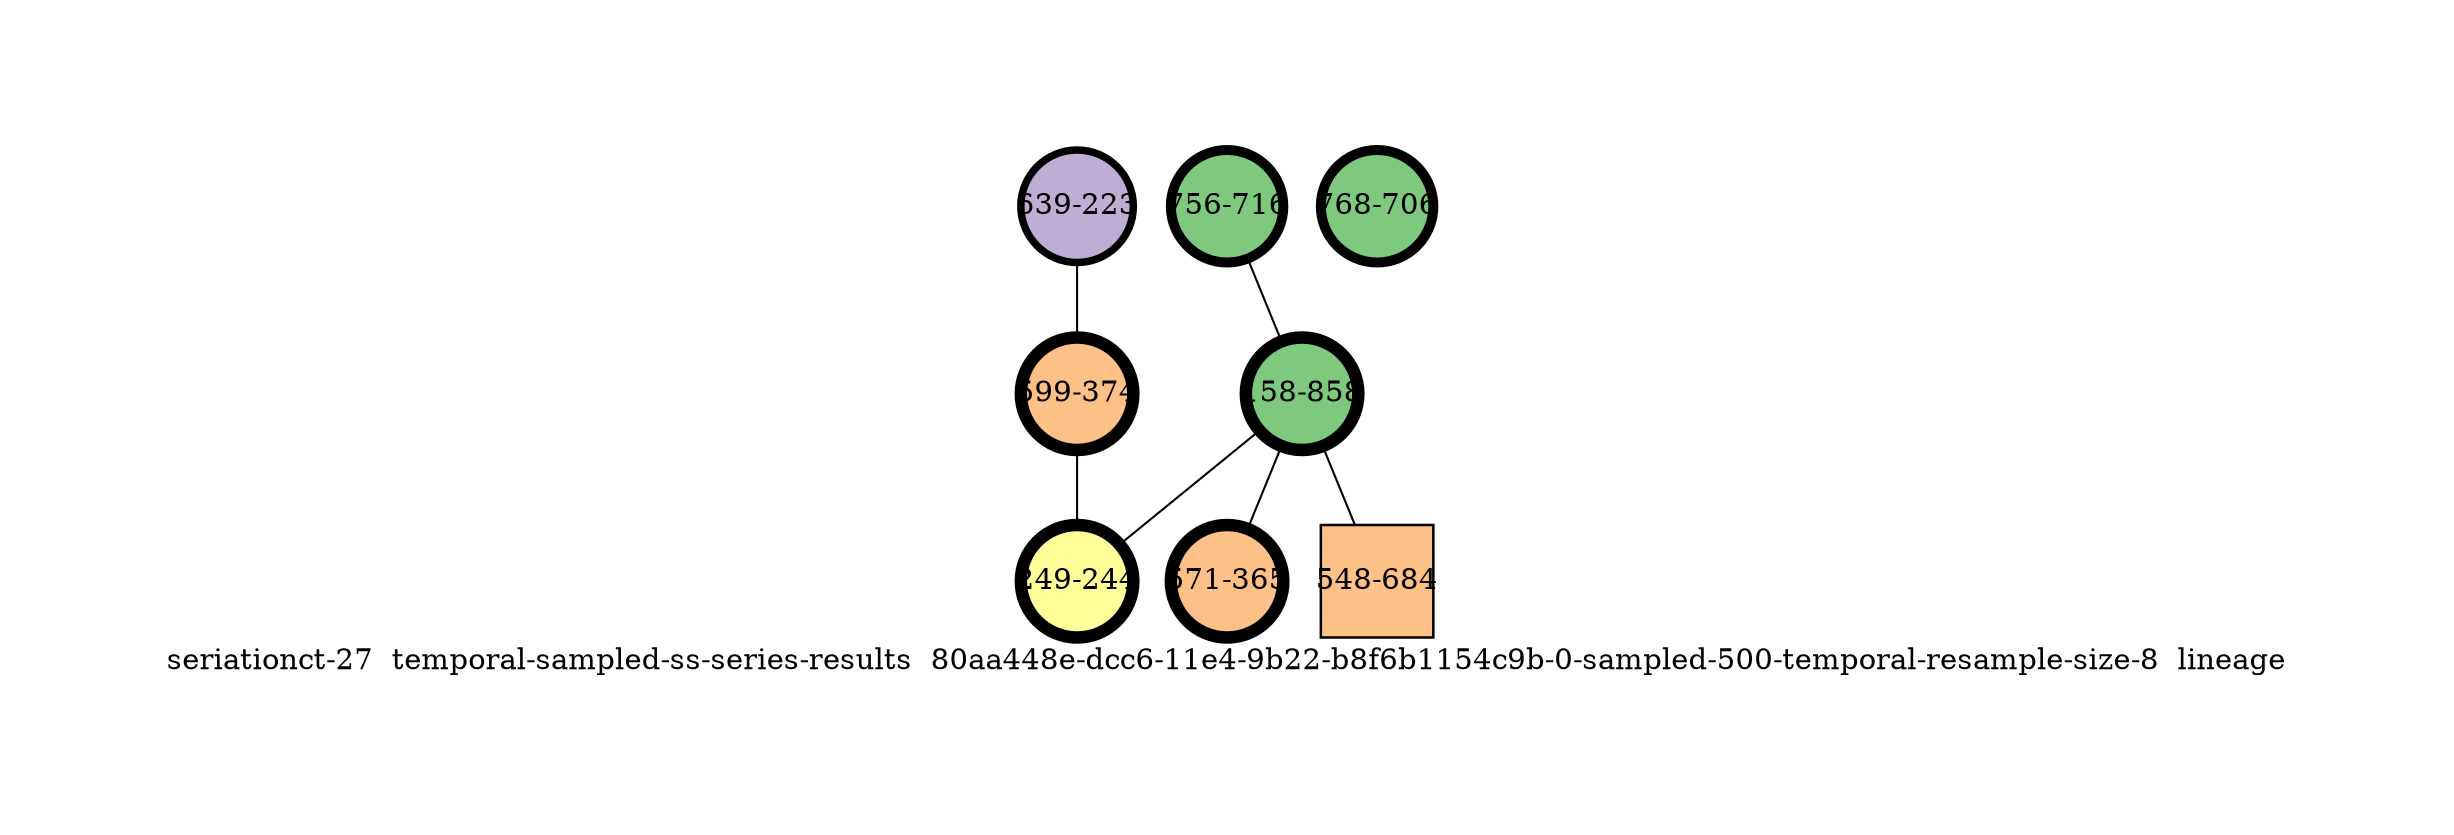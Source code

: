 strict graph "seriationct-27  temporal-sampled-ss-series-results  80aa448e-dcc6-11e4-9b22-b8f6b1154c9b-0-sampled-500-temporal-resample-size-8  lineage" {
labelloc=b;
ratio=auto;
pad="1.0";
label="seriationct-27  temporal-sampled-ss-series-results  80aa448e-dcc6-11e4-9b22-b8f6b1154c9b-0-sampled-500-temporal-resample-size-8  lineage";
node [width="0.75", style=filled, fixedsize=true, height="0.75", shape=circle, label=""];
0 [xCoordinate="223.0", appears_in_slice=3, yCoordinate="639.0", colorscheme=accent5, lineage_id=0, short_label="639-223", label="639-223", shape=circle, cluster_id=1, fillcolor=2, size="500.0", id=3, penwidth="3.6"];
1 [xCoordinate="716.0", appears_in_slice=4, yCoordinate="756.0", colorscheme=accent5, lineage_id=0, short_label="756-716", label="756-716", shape=circle, cluster_id=0, fillcolor=1, size="500.0", id=1, penwidth="4.8"];
2 [xCoordinate="374.0", appears_in_slice=5, yCoordinate="599.0", colorscheme=accent5, lineage_id=0, short_label="599-374", label="599-374", shape=circle, cluster_id=2, fillcolor=3, size="500.0", id=2, penwidth="6.0"];
3 [xCoordinate="858.0", appears_in_slice=5, yCoordinate="158.0", colorscheme=accent5, lineage_id=0, short_label="158-858", label="158-858", shape=circle, cluster_id=0, fillcolor=1, size="500.0", id=0, penwidth="6.0"];
4 [xCoordinate="365.0", appears_in_slice=5, yCoordinate="571.0", colorscheme=accent5, lineage_id=0, short_label="571-365", label="571-365", shape=circle, cluster_id=2, fillcolor=3, size="500.0", id=4, penwidth="6.0"];
5 [xCoordinate="684.0", appears_in_slice=1, yCoordinate="548.0", colorscheme=accent5, lineage_id=1, short_label="548-684", label="548-684", shape=square, cluster_id=2, fillcolor=3, size="500.0", id=5, penwidth="1.2"];
6 [xCoordinate="244.0", appears_in_slice=5, yCoordinate="249.0", colorscheme=accent5, lineage_id=0, short_label="249-244", label="249-244", shape=circle, cluster_id=3, fillcolor=4, size="500.0", id=6, penwidth="6.0"];
7 [xCoordinate="706.0", appears_in_slice=4, yCoordinate="768.0", colorscheme=accent5, lineage_id=0, short_label="768-706", label="768-706", shape=circle, cluster_id=0, fillcolor=1, size="500.0", id=7, penwidth="4.8"];
0 -- 2  [inverseweight="1.3636487605", weight="0.733326666636"];
1 -- 3  [inverseweight="1.22065277849", weight="0.819233788366"];
2 -- 6  [inverseweight="1.70736988971", weight="0.585696166967"];
3 -- 4  [inverseweight="22.0540545696", weight="0.045343136195"];
3 -- 5  [inverseweight="1.18238668493", weight="0.845747007089"];
3 -- 6  [inverseweight="2.20643594005", weight="0.453219593575"];
}
